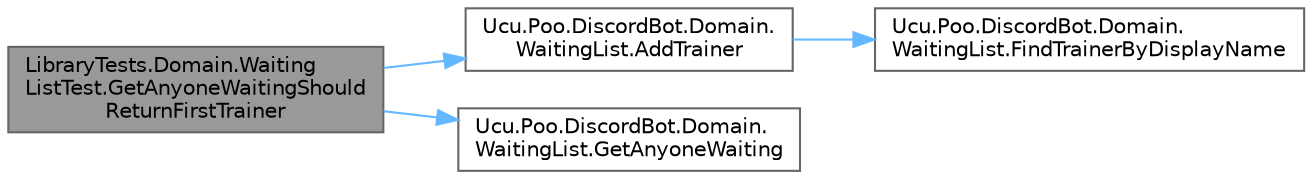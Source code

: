 digraph "LibraryTests.Domain.WaitingListTest.GetAnyoneWaitingShouldReturnFirstTrainer"
{
 // INTERACTIVE_SVG=YES
 // LATEX_PDF_SIZE
  bgcolor="transparent";
  edge [fontname=Helvetica,fontsize=10,labelfontname=Helvetica,labelfontsize=10];
  node [fontname=Helvetica,fontsize=10,shape=box,height=0.2,width=0.4];
  rankdir="LR";
  Node1 [id="Node000001",label="LibraryTests.Domain.Waiting\lListTest.GetAnyoneWaitingShould\lReturnFirstTrainer",height=0.2,width=0.4,color="gray40", fillcolor="grey60", style="filled", fontcolor="black",tooltip="Valida que se obtenga el primer entrenador de la lista cuando hay entrenadores esperando."];
  Node1 -> Node2 [id="edge1_Node000001_Node000002",color="steelblue1",style="solid",tooltip=" "];
  Node2 [id="Node000002",label="Ucu.Poo.DiscordBot.Domain.\lWaitingList.AddTrainer",height=0.2,width=0.4,color="grey40", fillcolor="white", style="filled",URL="$classUcu_1_1Poo_1_1DiscordBot_1_1Domain_1_1WaitingList.html#ae678a5933c810f3bf198ba5fdf22509b",tooltip="Agrega un jugador a la lista de espera."];
  Node2 -> Node3 [id="edge2_Node000002_Node000003",color="steelblue1",style="solid",tooltip=" "];
  Node3 [id="Node000003",label="Ucu.Poo.DiscordBot.Domain.\lWaitingList.FindTrainerByDisplayName",height=0.2,width=0.4,color="grey40", fillcolor="white", style="filled",URL="$classUcu_1_1Poo_1_1DiscordBot_1_1Domain_1_1WaitingList.html#acc2e4a01aae29f639187155b8cb61cc2",tooltip="Busca un jugador por el nombre de usuario de Discord en el servidor del bot."];
  Node1 -> Node4 [id="edge3_Node000001_Node000004",color="steelblue1",style="solid",tooltip=" "];
  Node4 [id="Node000004",label="Ucu.Poo.DiscordBot.Domain.\lWaitingList.GetAnyoneWaiting",height=0.2,width=0.4,color="grey40", fillcolor="white", style="filled",URL="$classUcu_1_1Poo_1_1DiscordBot_1_1Domain_1_1WaitingList.html#af24b84ca7b9189022ad6c4114d515e6e",tooltip="Retorna un jugador cualquiera esperando para jugar. En esta implementación provista no es cualquiera,..."];
}
